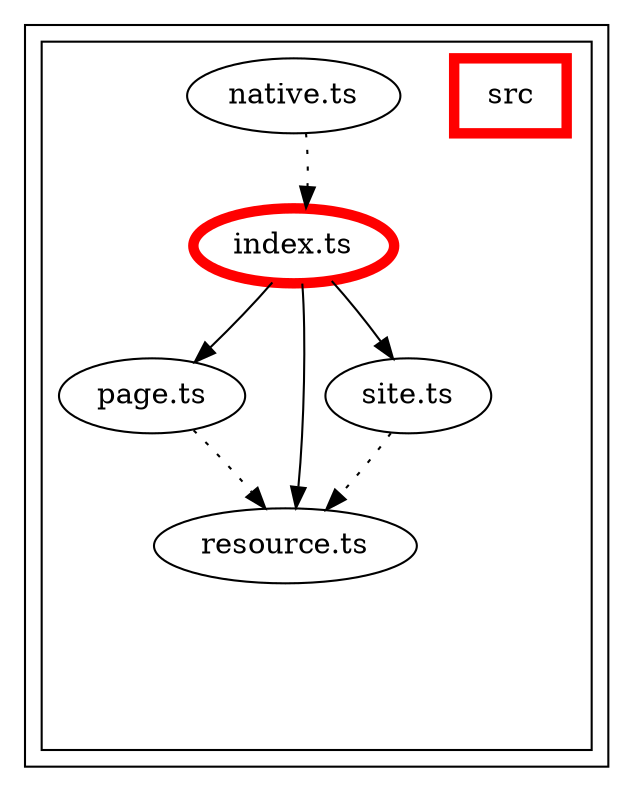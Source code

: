 digraph "dependency-graph-@siteimprove/alfa-web" {
  compound = true;
  "src/resource.ts";
  "src/page.ts";
  "src/site.ts";
  "src/index.ts";
  subgraph "cluster_src" {
    color = "#000000";
    label = "";
    "exit_src" [
      style = "invis";
    ];
    subgraph "cluster_src" {
      color = "#000000";
      label = "";
      "name_src" [
        penwidth = 5;
        shape = "rectangle";
        color = "#ff0000";
        label = "src";
      ];
      "exit_src" [
        style = "invis";
      ];
      "src/page.ts" [
        label = "page.ts";
      ];
      "src/resource.ts" [
        label = "resource.ts";
      ];
      "src/index.ts" [
        label = "index.ts";
        color = "#ff0000";
        penwidth = 5;
      ];
      "src/site.ts" [
        label = "site.ts";
      ];
      "src/native.ts" [
        label = "native.ts";
      ];
      "src/page.ts" -> "exit_src" [
        style = "invis";
      ];
      "src/resource.ts" -> "exit_src" [
        style = "invis";
      ];
      "src/index.ts" -> "exit_src" [
        style = "invis";
      ];
      "src/site.ts" -> "exit_src" [
        style = "invis";
      ];
      "src/native.ts" -> "exit_src" [
        style = "invis";
      ];
    }
    "exit_src" -> "exit_src" [
      style = "invis";
    ];
    "exit_src" -> "exit_src" [
      style = "invis";
    ];
    "exit_src" -> "exit_src" [
      style = "invis";
    ];
    "exit_src" -> "exit_src" [
      style = "invis";
    ];
    "exit_src" -> "exit_src" [
      style = "invis";
    ];
  }
  "src/page.ts" -> "src/resource.ts" [
    style = "invis";
  ];
  "src/page.ts" -> "src/resource.ts" [
    style = "dotted";
    color = "black";
  ];
  "src/index.ts" -> "src/page.ts" [
    style = "invis";
  ];
  "src/index.ts" -> "src/page.ts" [
    style = "solid";
    color = "black";
  ];
  "src/index.ts" -> "src/resource.ts" [
    style = "invis";
  ];
  "src/index.ts" -> "src/resource.ts" [
    style = "solid";
    color = "black";
  ];
  "src/index.ts" -> "src/site.ts" [
    style = "invis";
  ];
  "src/index.ts" -> "src/site.ts" [
    style = "solid";
    color = "black";
  ];
  "src/site.ts" -> "src/resource.ts" [
    style = "invis";
  ];
  "src/site.ts" -> "src/resource.ts" [
    style = "dotted";
    color = "black";
  ];
  "src/native.ts" -> "src/index.ts" [
    style = "invis";
  ];
  "src/native.ts" -> "src/index.ts" [
    style = "dotted";
    color = "black";
  ];
}